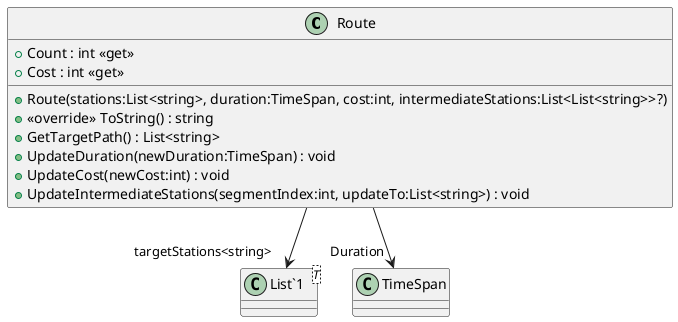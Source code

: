 @startuml
class Route {
    + Count : int <<get>>
    + Cost : int <<get>>
    + Route(stations:List<string>, duration:TimeSpan, cost:int, intermediateStations:List<List<string>>?)
    + <<override>> ToString() : string
    + GetTargetPath() : List<string>
    + UpdateDuration(newDuration:TimeSpan) : void
    + UpdateCost(newCost:int) : void
    + UpdateIntermediateStations(segmentIndex:int, updateTo:List<string>) : void
}
class "List`1"<T> {
}
Route --> "targetStations<string>" "List`1"
Route --> "Duration" TimeSpan
@enduml
